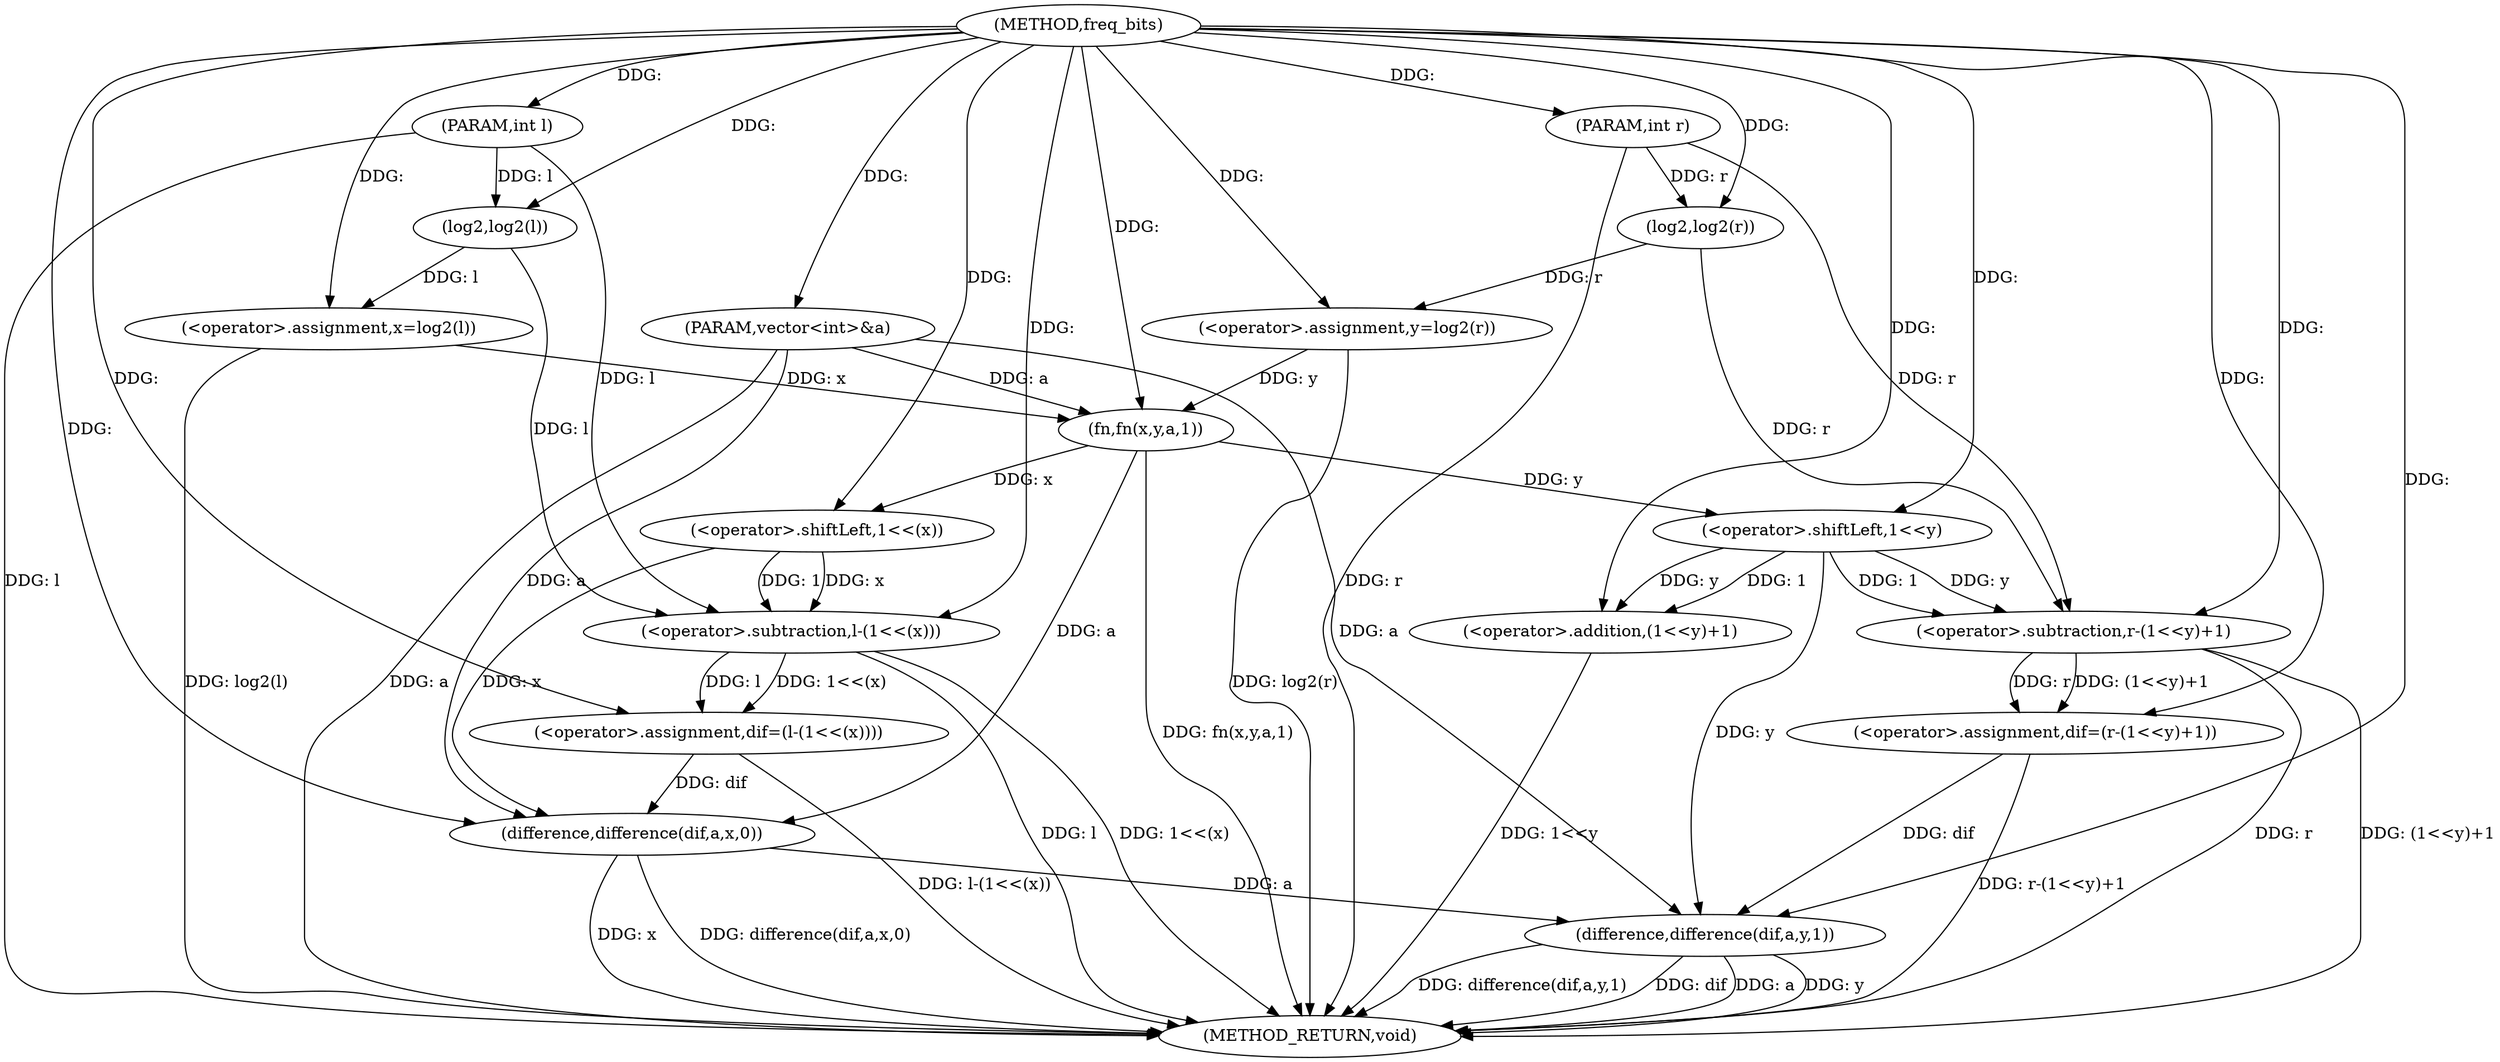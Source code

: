 digraph "freq_bits" {  
"1000417" [label = "(METHOD,freq_bits)" ]
"1000464" [label = "(METHOD_RETURN,void)" ]
"1000418" [label = "(PARAM,int l)" ]
"1000419" [label = "(PARAM,int r)" ]
"1000420" [label = "(PARAM,vector<int>&a)" ]
"1000423" [label = "(<operator>.assignment,x=log2(l))" ]
"1000428" [label = "(<operator>.assignment,y=log2(r))" ]
"1000432" [label = "(fn,fn(x,y,a,1))" ]
"1000438" [label = "(<operator>.assignment,dif=(l-(1<<(x))))" ]
"1000445" [label = "(difference,difference(dif,a,x,0))" ]
"1000450" [label = "(<operator>.assignment,dif=(r-(1<<y)+1))" ]
"1000459" [label = "(difference,difference(dif,a,y,1))" ]
"1000425" [label = "(log2,log2(l))" ]
"1000430" [label = "(log2,log2(r))" ]
"1000440" [label = "(<operator>.subtraction,l-(1<<(x)))" ]
"1000452" [label = "(<operator>.subtraction,r-(1<<y)+1)" ]
"1000442" [label = "(<operator>.shiftLeft,1<<(x))" ]
"1000454" [label = "(<operator>.addition,(1<<y)+1)" ]
"1000455" [label = "(<operator>.shiftLeft,1<<y)" ]
  "1000418" -> "1000464"  [ label = "DDG: l"] 
  "1000419" -> "1000464"  [ label = "DDG: r"] 
  "1000420" -> "1000464"  [ label = "DDG: a"] 
  "1000423" -> "1000464"  [ label = "DDG: log2(l)"] 
  "1000428" -> "1000464"  [ label = "DDG: log2(r)"] 
  "1000432" -> "1000464"  [ label = "DDG: fn(x,y,a,1)"] 
  "1000440" -> "1000464"  [ label = "DDG: l"] 
  "1000440" -> "1000464"  [ label = "DDG: 1<<(x)"] 
  "1000438" -> "1000464"  [ label = "DDG: l-(1<<(x))"] 
  "1000445" -> "1000464"  [ label = "DDG: x"] 
  "1000445" -> "1000464"  [ label = "DDG: difference(dif,a,x,0)"] 
  "1000452" -> "1000464"  [ label = "DDG: r"] 
  "1000454" -> "1000464"  [ label = "DDG: 1<<y"] 
  "1000452" -> "1000464"  [ label = "DDG: (1<<y)+1"] 
  "1000450" -> "1000464"  [ label = "DDG: r-(1<<y)+1"] 
  "1000459" -> "1000464"  [ label = "DDG: dif"] 
  "1000459" -> "1000464"  [ label = "DDG: a"] 
  "1000459" -> "1000464"  [ label = "DDG: y"] 
  "1000459" -> "1000464"  [ label = "DDG: difference(dif,a,y,1)"] 
  "1000417" -> "1000418"  [ label = "DDG: "] 
  "1000417" -> "1000419"  [ label = "DDG: "] 
  "1000417" -> "1000420"  [ label = "DDG: "] 
  "1000425" -> "1000423"  [ label = "DDG: l"] 
  "1000430" -> "1000428"  [ label = "DDG: r"] 
  "1000440" -> "1000438"  [ label = "DDG: 1<<(x)"] 
  "1000440" -> "1000438"  [ label = "DDG: l"] 
  "1000452" -> "1000450"  [ label = "DDG: r"] 
  "1000452" -> "1000450"  [ label = "DDG: (1<<y)+1"] 
  "1000417" -> "1000423"  [ label = "DDG: "] 
  "1000417" -> "1000428"  [ label = "DDG: "] 
  "1000423" -> "1000432"  [ label = "DDG: x"] 
  "1000417" -> "1000432"  [ label = "DDG: "] 
  "1000428" -> "1000432"  [ label = "DDG: y"] 
  "1000420" -> "1000432"  [ label = "DDG: a"] 
  "1000417" -> "1000438"  [ label = "DDG: "] 
  "1000438" -> "1000445"  [ label = "DDG: dif"] 
  "1000417" -> "1000445"  [ label = "DDG: "] 
  "1000432" -> "1000445"  [ label = "DDG: a"] 
  "1000420" -> "1000445"  [ label = "DDG: a"] 
  "1000442" -> "1000445"  [ label = "DDG: x"] 
  "1000417" -> "1000450"  [ label = "DDG: "] 
  "1000450" -> "1000459"  [ label = "DDG: dif"] 
  "1000417" -> "1000459"  [ label = "DDG: "] 
  "1000455" -> "1000459"  [ label = "DDG: y"] 
  "1000445" -> "1000459"  [ label = "DDG: a"] 
  "1000420" -> "1000459"  [ label = "DDG: a"] 
  "1000418" -> "1000425"  [ label = "DDG: l"] 
  "1000417" -> "1000425"  [ label = "DDG: "] 
  "1000419" -> "1000430"  [ label = "DDG: r"] 
  "1000417" -> "1000430"  [ label = "DDG: "] 
  "1000425" -> "1000440"  [ label = "DDG: l"] 
  "1000418" -> "1000440"  [ label = "DDG: l"] 
  "1000417" -> "1000440"  [ label = "DDG: "] 
  "1000442" -> "1000440"  [ label = "DDG: 1"] 
  "1000442" -> "1000440"  [ label = "DDG: x"] 
  "1000430" -> "1000452"  [ label = "DDG: r"] 
  "1000419" -> "1000452"  [ label = "DDG: r"] 
  "1000417" -> "1000452"  [ label = "DDG: "] 
  "1000455" -> "1000452"  [ label = "DDG: y"] 
  "1000455" -> "1000452"  [ label = "DDG: 1"] 
  "1000417" -> "1000442"  [ label = "DDG: "] 
  "1000432" -> "1000442"  [ label = "DDG: x"] 
  "1000455" -> "1000454"  [ label = "DDG: y"] 
  "1000455" -> "1000454"  [ label = "DDG: 1"] 
  "1000417" -> "1000454"  [ label = "DDG: "] 
  "1000417" -> "1000455"  [ label = "DDG: "] 
  "1000432" -> "1000455"  [ label = "DDG: y"] 
}
